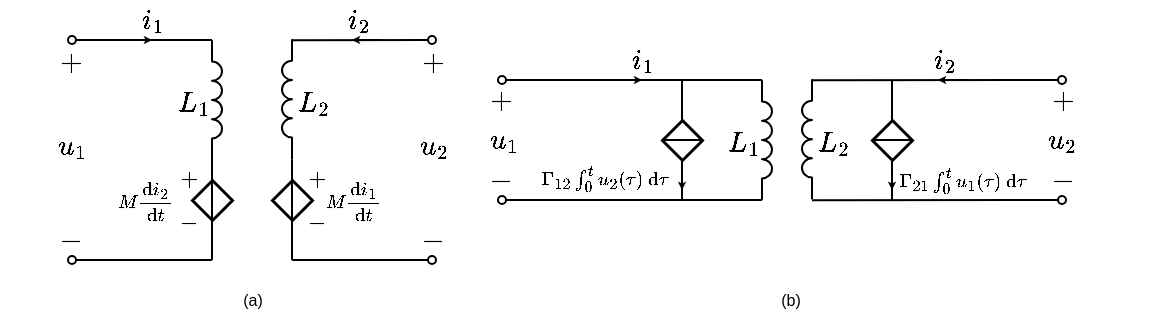 <mxfile version="17.2.1" type="device"><diagram id="jmqlm0HhhZJh8vBKHFbi" name="第 1 页"><mxGraphModel dx="377" dy="274" grid="1" gridSize="5" guides="1" tooltips="1" connect="1" arrows="1" fold="1" page="1" pageScale="1" pageWidth="827" pageHeight="1169" math="1" shadow="0"><root><mxCell id="0"/><mxCell id="1" parent="0"/><mxCell id="kNUYPOdIA7jgCpdeB7Ez-6" value="$$-$$" style="text;html=1;resizable=1;autosize=1;align=center;verticalAlign=middle;points=[];fillColor=none;strokeColor=none;rounded=0;movable=1;rotatable=1;deletable=1;editable=1;connectable=0;fontSize=10;" vertex="1" parent="1"><mxGeometry x="220.5" y="341.25" width="15" height="20" as="geometry"/></mxCell><mxCell id="kNUYPOdIA7jgCpdeB7Ez-7" value="$$+$$" style="text;html=1;resizable=1;autosize=1;align=center;verticalAlign=middle;points=[];fillColor=none;strokeColor=none;rounded=0;movable=1;rotatable=1;deletable=1;editable=1;connectable=0;fontSize=10;" vertex="1" parent="1"><mxGeometry x="220" y="318.75" width="16" height="20" as="geometry"/></mxCell><mxCell id="ceOopV47RiM-hP3MH-ES-18" value="$$i_2$$" style="text;html=1;resizable=1;autosize=1;align=center;verticalAlign=middle;points=[];fillColor=none;strokeColor=none;rounded=0;fontSize=12;connectable=1;movable=1;rotatable=1;deletable=1;editable=1;" parent="1" vertex="1"><mxGeometry x="305" y="240" width="15" height="20" as="geometry"/></mxCell><mxCell id="ceOopV47RiM-hP3MH-ES-17" value="$$i_1$$" style="text;html=1;resizable=1;autosize=1;align=center;verticalAlign=middle;points=[];fillColor=none;strokeColor=none;rounded=0;fontSize=12;connectable=1;movable=1;rotatable=1;deletable=1;editable=1;" parent="1" vertex="1"><mxGeometry x="200" y="240" width="20" height="20" as="geometry"/></mxCell><mxCell id="ceOopV47RiM-hP3MH-ES-1" value="" style="pointerEvents=1;verticalLabelPosition=bottom;shadow=0;dashed=0;align=center;html=1;verticalAlign=top;shape=mxgraph.electrical.inductors.inductor_3;direction=south;deletable=1;fixDash=0;snapToPoint=0;comic=0;sketch=0;strokeWidth=1;" parent="1" vertex="1"><mxGeometry x="240" y="260" width="5" height="60" as="geometry"/></mxCell><mxCell id="ceOopV47RiM-hP3MH-ES-2" value="" style="endArrow=none;html=1;rounded=0;startArrow=oval;startFill=0;endSize=4;startSize=4;deletable=1;fixDash=0;snapToPoint=0;" parent="1" edge="1"><mxGeometry width="50" height="50" relative="1" as="geometry"><mxPoint x="170" y="260" as="sourcePoint"/><mxPoint x="240" y="260" as="targetPoint"/></mxGeometry></mxCell><mxCell id="ceOopV47RiM-hP3MH-ES-3" value="" style="endArrow=none;html=1;rounded=0;startArrow=oval;startFill=0;endSize=4;startSize=4;deletable=1;fixDash=0;snapToPoint=0;" parent="1" edge="1"><mxGeometry width="50" height="50" relative="1" as="geometry"><mxPoint x="170" y="370" as="sourcePoint"/><mxPoint x="240" y="370" as="targetPoint"/></mxGeometry></mxCell><mxCell id="ceOopV47RiM-hP3MH-ES-5" value="" style="pointerEvents=1;verticalLabelPosition=bottom;shadow=0;dashed=0;align=center;html=1;verticalAlign=top;shape=mxgraph.electrical.inductors.inductor_3;direction=north;deletable=1;fixDash=0;snapToPoint=0;" parent="1" vertex="1"><mxGeometry x="275" y="259.58" width="5" height="60" as="geometry"/></mxCell><mxCell id="ceOopV47RiM-hP3MH-ES-6" value="" style="endArrow=none;html=1;rounded=0;startArrow=oval;startFill=0;endSize=4;startSize=4;deletable=1;fixDash=0;snapToPoint=0;" parent="1" edge="1"><mxGeometry width="50" height="50" relative="1" as="geometry"><mxPoint x="350" y="260" as="sourcePoint"/><mxPoint x="280" y="260.08" as="targetPoint"/></mxGeometry></mxCell><mxCell id="ceOopV47RiM-hP3MH-ES-7" value="" style="endArrow=none;html=1;rounded=0;startArrow=oval;startFill=0;endSize=4;startSize=4;deletable=1;fixDash=0;snapToPoint=0;" parent="1" edge="1"><mxGeometry width="50" height="50" relative="1" as="geometry"><mxPoint x="350" y="370" as="sourcePoint"/><mxPoint x="280" y="370.0" as="targetPoint"/></mxGeometry></mxCell><mxCell id="ceOopV47RiM-hP3MH-ES-15" value="" style="endArrow=classic;html=1;rounded=0;fontSize=12;startSize=4;endSize=1;strokeWidth=1;jumpSize=6;" parent="1" edge="1"><mxGeometry width="50" height="50" relative="1" as="geometry"><mxPoint x="325" y="260" as="sourcePoint"/><mxPoint x="310" y="260" as="targetPoint"/></mxGeometry></mxCell><mxCell id="ceOopV47RiM-hP3MH-ES-16" value="" style="endArrow=classic;html=1;rounded=0;fontSize=12;startSize=4;endSize=1;strokeWidth=1;jumpSize=6;" parent="1" edge="1"><mxGeometry width="50" height="50" relative="1" as="geometry"><mxPoint x="195" y="260" as="sourcePoint"/><mxPoint x="210" y="260" as="targetPoint"/></mxGeometry></mxCell><mxCell id="ceOopV47RiM-hP3MH-ES-22" value="$$L_1$$" style="text;html=1;resizable=1;autosize=1;align=center;verticalAlign=middle;points=[];fillColor=none;strokeColor=none;rounded=0;fontSize=12;connectable=1;movable=1;rotatable=1;deletable=1;editable=1;" parent="1" vertex="1"><mxGeometry x="220" y="281" width="20" height="20" as="geometry"/></mxCell><mxCell id="ceOopV47RiM-hP3MH-ES-23" value="$$L_2$$" style="text;html=1;resizable=1;autosize=1;align=center;verticalAlign=middle;points=[];fillColor=none;strokeColor=none;rounded=0;fontSize=12;connectable=1;movable=1;rotatable=1;deletable=1;editable=1;" parent="1" vertex="1"><mxGeometry x="280" y="281" width="20" height="20" as="geometry"/></mxCell><mxCell id="kNUYPOdIA7jgCpdeB7Ez-1" value="$$M\frac{\mathrm{d}i_2}{\mathrm{d}t}$$" style="text;html=1;resizable=1;autosize=1;align=center;verticalAlign=middle;points=[];fillColor=none;strokeColor=none;rounded=0;fontSize=8;movable=1;rotatable=1;deletable=1;editable=1;connectable=1;" vertex="1" parent="1"><mxGeometry x="190.5" y="322.5" width="30" height="35" as="geometry"/></mxCell><mxCell id="kNUYPOdIA7jgCpdeB7Ez-2" value="" style="pointerEvents=1;verticalLabelPosition=bottom;shadow=0;dashed=0;align=center;html=1;verticalAlign=top;shape=mxgraph.electrical.signal_sources.source;aspect=fixed;points=[[0.5,0,0],[1,0.5,0],[0.5,1,0],[0,0.5,0]];elSignalType=none;elSourceType=dependent;strokeWidth=1.5;" vertex="1" parent="1"><mxGeometry x="230" y="330" width="20" height="20" as="geometry"/></mxCell><mxCell id="kNUYPOdIA7jgCpdeB7Ez-3" value="" style="endArrow=none;html=1;rounded=0;fontSize=12;startSize=4;endSize=1;strokeWidth=1;jumpStyle=none;jumpSize=6;entryX=0.5;entryY=0;entryDx=0;entryDy=0;entryPerimeter=0;exitX=0.5;exitY=1;exitDx=0;exitDy=0;exitPerimeter=0;" edge="1" parent="1" source="kNUYPOdIA7jgCpdeB7Ez-2" target="kNUYPOdIA7jgCpdeB7Ez-2"><mxGeometry width="50" height="50" relative="1" as="geometry"><mxPoint x="210" y="345" as="sourcePoint"/><mxPoint x="270" y="275" as="targetPoint"/></mxGeometry></mxCell><mxCell id="kNUYPOdIA7jgCpdeB7Ez-4" value="" style="endArrow=none;html=1;rounded=0;entryX=1;entryY=1;entryDx=0;entryDy=0;entryPerimeter=0;exitX=0.5;exitY=0;exitDx=0;exitDy=0;exitPerimeter=0;" edge="1" parent="1" source="kNUYPOdIA7jgCpdeB7Ez-2" target="ceOopV47RiM-hP3MH-ES-1"><mxGeometry width="50" height="50" relative="1" as="geometry"><mxPoint x="250" y="360" as="sourcePoint"/><mxPoint x="300" y="310" as="targetPoint"/></mxGeometry></mxCell><mxCell id="kNUYPOdIA7jgCpdeB7Ez-5" value="" style="endArrow=none;html=1;rounded=0;entryX=0.5;entryY=1;entryDx=0;entryDy=0;entryPerimeter=0;" edge="1" parent="1" target="kNUYPOdIA7jgCpdeB7Ez-2"><mxGeometry width="50" height="50" relative="1" as="geometry"><mxPoint x="240" y="370" as="sourcePoint"/><mxPoint x="290" y="320" as="targetPoint"/></mxGeometry></mxCell><mxCell id="kNUYPOdIA7jgCpdeB7Ez-8" value="$$+$$" style="text;html=1;resizable=1;autosize=1;align=center;verticalAlign=middle;points=[];fillColor=none;strokeColor=none;rounded=0;fontSize=12;movable=1;rotatable=1;deletable=1;editable=1;connectable=0;fixDash=0;snapToPoint=0;" vertex="1" parent="1"><mxGeometry x="157.5" y="261" width="22.5" height="20" as="geometry"/></mxCell><mxCell id="kNUYPOdIA7jgCpdeB7Ez-9" value="$$-$$" style="text;html=1;resizable=1;autosize=1;align=center;verticalAlign=middle;points=[];fillColor=none;strokeColor=none;rounded=0;fontSize=12;movable=1;rotatable=1;deletable=1;editable=1;connectable=0;fixDash=0;snapToPoint=0;" vertex="1" parent="1"><mxGeometry x="159.5" y="350" width="18.5" height="20" as="geometry"/></mxCell><mxCell id="kNUYPOdIA7jgCpdeB7Ez-10" value="$$u_1$$" style="text;html=1;resizable=1;autosize=1;align=center;verticalAlign=middle;points=[];fillColor=none;strokeColor=none;rounded=0;fontSize=12;movable=1;rotatable=1;deletable=1;editable=1;connectable=0;fixDash=0;snapToPoint=0;" vertex="1" parent="1"><mxGeometry x="160" y="302.5" width="20" height="20" as="geometry"/></mxCell><mxCell id="kNUYPOdIA7jgCpdeB7Ez-11" value="$$-$$" style="text;html=1;resizable=1;autosize=1;align=center;verticalAlign=middle;points=[];fillColor=none;strokeColor=none;rounded=0;movable=1;rotatable=1;deletable=1;editable=1;connectable=0;fontSize=10;" vertex="1" parent="1"><mxGeometry x="284.5" y="341.25" width="15" height="20" as="geometry"/></mxCell><mxCell id="kNUYPOdIA7jgCpdeB7Ez-12" value="$$+$$" style="text;html=1;resizable=1;autosize=1;align=center;verticalAlign=middle;points=[];fillColor=none;strokeColor=none;rounded=0;movable=1;rotatable=1;deletable=1;editable=1;connectable=0;fontSize=10;" vertex="1" parent="1"><mxGeometry x="284" y="318.75" width="16" height="20" as="geometry"/></mxCell><mxCell id="kNUYPOdIA7jgCpdeB7Ez-13" value="$$M\frac{\mathrm{d}i_1}{\mathrm{d}t}$$" style="text;html=1;resizable=1;autosize=1;align=center;verticalAlign=middle;points=[];fillColor=none;strokeColor=none;rounded=0;fontSize=8;movable=1;rotatable=1;deletable=1;editable=1;connectable=1;" vertex="1" parent="1"><mxGeometry x="290" y="330" width="40" height="20" as="geometry"/></mxCell><mxCell id="kNUYPOdIA7jgCpdeB7Ez-14" value="" style="pointerEvents=1;verticalLabelPosition=bottom;shadow=0;dashed=0;align=center;html=1;verticalAlign=top;shape=mxgraph.electrical.signal_sources.source;aspect=fixed;points=[[0.5,0,0],[1,0.5,0],[0.5,1,0],[0,0.5,0]];elSignalType=none;elSourceType=dependent;strokeWidth=1.5;" vertex="1" parent="1"><mxGeometry x="270" y="330" width="20" height="20" as="geometry"/></mxCell><mxCell id="kNUYPOdIA7jgCpdeB7Ez-15" value="" style="endArrow=none;html=1;rounded=0;fontSize=12;startSize=4;endSize=1;strokeWidth=1;jumpStyle=none;jumpSize=6;entryX=0.5;entryY=0;entryDx=0;entryDy=0;entryPerimeter=0;exitX=0.5;exitY=1;exitDx=0;exitDy=0;exitPerimeter=0;" edge="1" parent="1" source="kNUYPOdIA7jgCpdeB7Ez-14" target="kNUYPOdIA7jgCpdeB7Ez-14"><mxGeometry width="50" height="50" relative="1" as="geometry"><mxPoint x="289.5" y="340.63" as="sourcePoint"/><mxPoint x="349.5" y="270.63" as="targetPoint"/></mxGeometry></mxCell><mxCell id="kNUYPOdIA7jgCpdeB7Ez-16" value="" style="endArrow=none;html=1;rounded=0;entryX=0;entryY=1;entryDx=0;entryDy=0;entryPerimeter=0;exitX=0.5;exitY=0;exitDx=0;exitDy=0;exitPerimeter=0;" edge="1" parent="1" source="kNUYPOdIA7jgCpdeB7Ez-14" target="ceOopV47RiM-hP3MH-ES-5"><mxGeometry width="50" height="50" relative="1" as="geometry"><mxPoint x="329.5" y="355.63" as="sourcePoint"/><mxPoint x="319.5" y="315.63" as="targetPoint"/></mxGeometry></mxCell><mxCell id="kNUYPOdIA7jgCpdeB7Ez-17" value="" style="endArrow=none;html=1;rounded=0;entryX=0.5;entryY=1;entryDx=0;entryDy=0;entryPerimeter=0;" edge="1" parent="1" target="kNUYPOdIA7jgCpdeB7Ez-14"><mxGeometry width="50" height="50" relative="1" as="geometry"><mxPoint x="280" y="370" as="sourcePoint"/><mxPoint x="369.5" y="315.63" as="targetPoint"/></mxGeometry></mxCell><mxCell id="kNUYPOdIA7jgCpdeB7Ez-18" value="$$+$$" style="text;html=1;resizable=1;autosize=1;align=center;verticalAlign=middle;points=[];fillColor=none;strokeColor=none;rounded=0;fontSize=12;movable=1;rotatable=1;deletable=1;editable=1;connectable=0;fixDash=0;snapToPoint=0;" vertex="1" parent="1"><mxGeometry x="339" y="261" width="22.5" height="20" as="geometry"/></mxCell><mxCell id="kNUYPOdIA7jgCpdeB7Ez-19" value="$$-$$" style="text;html=1;resizable=1;autosize=1;align=center;verticalAlign=middle;points=[];fillColor=none;strokeColor=none;rounded=0;fontSize=12;movable=1;rotatable=1;deletable=1;editable=1;connectable=0;fixDash=0;snapToPoint=0;" vertex="1" parent="1"><mxGeometry x="341" y="350" width="18.5" height="20" as="geometry"/></mxCell><mxCell id="kNUYPOdIA7jgCpdeB7Ez-20" value="$$u_2$$" style="text;html=1;resizable=1;autosize=1;align=center;verticalAlign=middle;points=[];fillColor=none;strokeColor=none;rounded=0;fontSize=12;movable=1;rotatable=1;deletable=1;editable=1;connectable=0;fixDash=0;snapToPoint=0;" vertex="1" parent="1"><mxGeometry x="341" y="302.5" width="20" height="20" as="geometry"/></mxCell><mxCell id="kNUYPOdIA7jgCpdeB7Ez-21" value="(a)" style="text;html=1;align=center;verticalAlign=middle;resizable=0;points=[];autosize=1;strokeColor=none;fillColor=none;fontSize=8;" vertex="1" parent="1"><mxGeometry x="245" y="380" width="30" height="20" as="geometry"/></mxCell><mxCell id="kNUYPOdIA7jgCpdeB7Ez-24" value="$$i_2$$" style="text;html=1;resizable=1;autosize=1;align=center;verticalAlign=middle;points=[];fillColor=none;strokeColor=none;rounded=0;fontSize=12;connectable=1;movable=1;rotatable=1;deletable=1;editable=1;" vertex="1" parent="1"><mxGeometry x="598" y="260" width="15" height="20" as="geometry"/></mxCell><mxCell id="kNUYPOdIA7jgCpdeB7Ez-25" value="$$i_1$$" style="text;html=1;resizable=1;autosize=1;align=center;verticalAlign=middle;points=[];fillColor=none;strokeColor=none;rounded=0;fontSize=12;connectable=1;movable=1;rotatable=1;deletable=1;editable=1;" vertex="1" parent="1"><mxGeometry x="445" y="260" width="20" height="20" as="geometry"/></mxCell><mxCell id="kNUYPOdIA7jgCpdeB7Ez-26" value="" style="pointerEvents=1;verticalLabelPosition=bottom;shadow=0;dashed=0;align=center;html=1;verticalAlign=top;shape=mxgraph.electrical.inductors.inductor_3;direction=south;deletable=1;fixDash=0;snapToPoint=0;comic=0;sketch=0;strokeWidth=1;" vertex="1" parent="1"><mxGeometry x="515" y="280" width="5" height="60" as="geometry"/></mxCell><mxCell id="kNUYPOdIA7jgCpdeB7Ez-27" value="" style="endArrow=none;html=1;rounded=0;startArrow=oval;startFill=0;endSize=4;startSize=4;deletable=1;fixDash=0;snapToPoint=0;" edge="1" parent="1"><mxGeometry width="50" height="50" relative="1" as="geometry"><mxPoint x="385" y="280" as="sourcePoint"/><mxPoint x="515" y="280" as="targetPoint"/></mxGeometry></mxCell><mxCell id="kNUYPOdIA7jgCpdeB7Ez-28" value="" style="endArrow=none;html=1;rounded=0;startArrow=oval;startFill=0;endSize=4;startSize=4;deletable=1;fixDash=0;snapToPoint=0;entryX=1;entryY=1;entryDx=0;entryDy=0;entryPerimeter=0;" edge="1" parent="1" target="kNUYPOdIA7jgCpdeB7Ez-26"><mxGeometry width="50" height="50" relative="1" as="geometry"><mxPoint x="385" y="340" as="sourcePoint"/><mxPoint x="514" y="355" as="targetPoint"/></mxGeometry></mxCell><mxCell id="kNUYPOdIA7jgCpdeB7Ez-29" value="" style="pointerEvents=1;verticalLabelPosition=bottom;shadow=0;dashed=0;align=center;html=1;verticalAlign=top;shape=mxgraph.electrical.inductors.inductor_3;direction=north;deletable=1;fixDash=0;snapToPoint=0;" vertex="1" parent="1"><mxGeometry x="535" y="279.58" width="5" height="60" as="geometry"/></mxCell><mxCell id="kNUYPOdIA7jgCpdeB7Ez-30" value="" style="endArrow=none;html=1;rounded=0;startArrow=oval;startFill=0;endSize=4;startSize=4;deletable=1;fixDash=0;snapToPoint=0;" edge="1" parent="1"><mxGeometry width="50" height="50" relative="1" as="geometry"><mxPoint x="665" y="280" as="sourcePoint"/><mxPoint x="540" y="280.08" as="targetPoint"/></mxGeometry></mxCell><mxCell id="kNUYPOdIA7jgCpdeB7Ez-32" value="" style="endArrow=classic;html=1;rounded=0;fontSize=12;startSize=4;endSize=1;strokeWidth=1;jumpSize=6;" edge="1" parent="1"><mxGeometry width="50" height="50" relative="1" as="geometry"><mxPoint x="618" y="280" as="sourcePoint"/><mxPoint x="603" y="280" as="targetPoint"/></mxGeometry></mxCell><mxCell id="kNUYPOdIA7jgCpdeB7Ez-33" value="" style="endArrow=classic;html=1;rounded=0;fontSize=12;startSize=4;endSize=1;strokeWidth=1;jumpSize=6;" edge="1" parent="1"><mxGeometry width="50" height="50" relative="1" as="geometry"><mxPoint x="440" y="280" as="sourcePoint"/><mxPoint x="455" y="280" as="targetPoint"/></mxGeometry></mxCell><mxCell id="kNUYPOdIA7jgCpdeB7Ez-34" value="$$L_1$$" style="text;html=1;resizable=1;autosize=1;align=center;verticalAlign=middle;points=[];fillColor=none;strokeColor=none;rounded=0;fontSize=12;connectable=1;movable=1;rotatable=1;deletable=1;editable=1;" vertex="1" parent="1"><mxGeometry x="495" y="301" width="20" height="20" as="geometry"/></mxCell><mxCell id="kNUYPOdIA7jgCpdeB7Ez-35" value="$$L_2$$" style="text;html=1;resizable=1;autosize=1;align=center;verticalAlign=middle;points=[];fillColor=none;strokeColor=none;rounded=0;fontSize=12;connectable=1;movable=1;rotatable=1;deletable=1;editable=1;" vertex="1" parent="1"><mxGeometry x="540" y="301" width="20" height="20" as="geometry"/></mxCell><mxCell id="kNUYPOdIA7jgCpdeB7Ez-36" value="\(\Gamma_{12} \int_{0}^{t} u_{2}(\tau) \mathrm{~d} \tau\)" style="text;html=1;resizable=1;autosize=1;align=center;verticalAlign=middle;points=[];fillColor=none;strokeColor=none;rounded=0;fontSize=8;movable=1;rotatable=1;deletable=1;editable=1;connectable=0;" vertex="1" parent="1"><mxGeometry x="400" y="318.75" width="72" height="20" as="geometry"/></mxCell><mxCell id="kNUYPOdIA7jgCpdeB7Ez-37" value="" style="pointerEvents=1;verticalLabelPosition=bottom;shadow=0;dashed=0;align=center;html=1;verticalAlign=top;shape=mxgraph.electrical.signal_sources.source;aspect=fixed;points=[[0.5,0,0],[1,0.5,0],[0.5,1,0],[0,0.5,0]];elSignalType=none;elSourceType=dependent;strokeWidth=1.5;direction=south;" vertex="1" parent="1"><mxGeometry x="465" y="300" width="20" height="20" as="geometry"/></mxCell><mxCell id="kNUYPOdIA7jgCpdeB7Ez-38" value="" style="endArrow=none;html=1;rounded=0;fontSize=12;startSize=4;endSize=1;strokeWidth=1;jumpStyle=none;jumpSize=6;entryX=0.5;entryY=0;entryDx=0;entryDy=0;entryPerimeter=0;exitX=0.5;exitY=1;exitDx=0;exitDy=0;exitPerimeter=0;" edge="1" parent="1" source="kNUYPOdIA7jgCpdeB7Ez-37" target="kNUYPOdIA7jgCpdeB7Ez-37"><mxGeometry width="50" height="50" relative="1" as="geometry"><mxPoint x="445" y="314.58" as="sourcePoint"/><mxPoint x="505" y="244.58" as="targetPoint"/></mxGeometry></mxCell><mxCell id="kNUYPOdIA7jgCpdeB7Ez-39" value="" style="endArrow=none;html=1;rounded=0;exitX=0;exitY=0.5;exitDx=0;exitDy=0;exitPerimeter=0;" edge="1" parent="1" source="kNUYPOdIA7jgCpdeB7Ez-37"><mxGeometry width="50" height="50" relative="1" as="geometry"><mxPoint x="485" y="329.58" as="sourcePoint"/><mxPoint x="475" y="280" as="targetPoint"/></mxGeometry></mxCell><mxCell id="kNUYPOdIA7jgCpdeB7Ez-40" value="" style="endArrow=none;html=1;rounded=0;entryX=1;entryY=0.5;entryDx=0;entryDy=0;entryPerimeter=0;" edge="1" parent="1" target="kNUYPOdIA7jgCpdeB7Ez-37"><mxGeometry width="50" height="50" relative="1" as="geometry"><mxPoint x="475" y="340" as="sourcePoint"/><mxPoint x="570" y="340" as="targetPoint"/></mxGeometry></mxCell><mxCell id="kNUYPOdIA7jgCpdeB7Ez-41" value="$$+$$" style="text;html=1;resizable=1;autosize=1;align=center;verticalAlign=middle;points=[];fillColor=none;strokeColor=none;rounded=0;fontSize=12;movable=1;rotatable=1;deletable=1;editable=1;connectable=0;fixDash=0;snapToPoint=0;" vertex="1" parent="1"><mxGeometry x="373" y="280" width="22.5" height="20" as="geometry"/></mxCell><mxCell id="kNUYPOdIA7jgCpdeB7Ez-42" value="$$-$$" style="text;html=1;resizable=1;autosize=1;align=center;verticalAlign=middle;points=[];fillColor=none;strokeColor=none;rounded=0;fontSize=12;movable=1;rotatable=1;deletable=1;editable=1;connectable=0;fixDash=0;snapToPoint=0;" vertex="1" parent="1"><mxGeometry x="375" y="320" width="18.5" height="20" as="geometry"/></mxCell><mxCell id="kNUYPOdIA7jgCpdeB7Ez-43" value="$$u_1$$" style="text;html=1;resizable=1;autosize=1;align=center;verticalAlign=middle;points=[];fillColor=none;strokeColor=none;rounded=0;fontSize=12;movable=1;rotatable=1;deletable=1;editable=1;connectable=0;fixDash=0;snapToPoint=0;" vertex="1" parent="1"><mxGeometry x="375.5" y="299.58" width="20" height="20" as="geometry"/></mxCell><mxCell id="kNUYPOdIA7jgCpdeB7Ez-54" value="" style="endArrow=classic;html=1;rounded=0;fontSize=12;startSize=4;endSize=1;strokeWidth=1;jumpSize=6;" edge="1" parent="1"><mxGeometry width="50" height="50" relative="1" as="geometry"><mxPoint x="475" y="325" as="sourcePoint"/><mxPoint x="475" y="335" as="targetPoint"/></mxGeometry></mxCell><mxCell id="kNUYPOdIA7jgCpdeB7Ez-55" value="" style="endArrow=none;html=1;rounded=0;startArrow=oval;startFill=0;endSize=4;startSize=4;deletable=1;fixDash=0;snapToPoint=0;" edge="1" parent="1"><mxGeometry width="50" height="50" relative="1" as="geometry"><mxPoint x="665" y="340" as="sourcePoint"/><mxPoint x="540" y="340.08" as="targetPoint"/></mxGeometry></mxCell><mxCell id="kNUYPOdIA7jgCpdeB7Ez-56" value="" style="pointerEvents=1;verticalLabelPosition=bottom;shadow=0;dashed=0;align=center;html=1;verticalAlign=top;shape=mxgraph.electrical.signal_sources.source;aspect=fixed;points=[[0.5,0,0],[1,0.5,0],[0.5,1,0],[0,0.5,0]];elSignalType=none;elSourceType=dependent;strokeWidth=1.5;direction=south;" vertex="1" parent="1"><mxGeometry x="570" y="300" width="20" height="20" as="geometry"/></mxCell><mxCell id="kNUYPOdIA7jgCpdeB7Ez-57" value="" style="endArrow=none;html=1;rounded=0;fontSize=12;startSize=4;endSize=1;strokeWidth=1;jumpStyle=none;jumpSize=6;entryX=0.5;entryY=0;entryDx=0;entryDy=0;entryPerimeter=0;exitX=0.5;exitY=1;exitDx=0;exitDy=0;exitPerimeter=0;" edge="1" parent="1" source="kNUYPOdIA7jgCpdeB7Ez-56" target="kNUYPOdIA7jgCpdeB7Ez-56"><mxGeometry width="50" height="50" relative="1" as="geometry"><mxPoint x="550" y="314.58" as="sourcePoint"/><mxPoint x="610" y="244.58" as="targetPoint"/></mxGeometry></mxCell><mxCell id="kNUYPOdIA7jgCpdeB7Ez-58" value="" style="endArrow=none;html=1;rounded=0;exitX=0;exitY=0.5;exitDx=0;exitDy=0;exitPerimeter=0;" edge="1" parent="1" source="kNUYPOdIA7jgCpdeB7Ez-56"><mxGeometry width="50" height="50" relative="1" as="geometry"><mxPoint x="590" y="329.58" as="sourcePoint"/><mxPoint x="580" y="280" as="targetPoint"/></mxGeometry></mxCell><mxCell id="kNUYPOdIA7jgCpdeB7Ez-59" value="" style="endArrow=none;html=1;rounded=0;entryX=1;entryY=0.5;entryDx=0;entryDy=0;entryPerimeter=0;" edge="1" parent="1" target="kNUYPOdIA7jgCpdeB7Ez-56"><mxGeometry width="50" height="50" relative="1" as="geometry"><mxPoint x="580" y="340" as="sourcePoint"/><mxPoint x="675" y="340" as="targetPoint"/></mxGeometry></mxCell><mxCell id="kNUYPOdIA7jgCpdeB7Ez-60" value="" style="endArrow=classic;html=1;rounded=0;fontSize=12;startSize=4;endSize=1;strokeWidth=1;jumpSize=6;" edge="1" parent="1"><mxGeometry width="50" height="50" relative="1" as="geometry"><mxPoint x="580" y="325" as="sourcePoint"/><mxPoint x="580" y="335" as="targetPoint"/></mxGeometry></mxCell><mxCell id="kNUYPOdIA7jgCpdeB7Ez-61" value="\(\Gamma_{21} \int_{0}^{t} u_{1}(\tau) \mathrm{~d} \tau\)" style="text;html=1;resizable=1;autosize=1;align=center;verticalAlign=middle;points=[];fillColor=none;strokeColor=none;rounded=0;fontSize=8;movable=1;rotatable=1;deletable=1;editable=1;connectable=0;" vertex="1" parent="1"><mxGeometry x="580" y="320" width="70" height="20" as="geometry"/></mxCell><mxCell id="kNUYPOdIA7jgCpdeB7Ez-62" value="$$+$$" style="text;html=1;resizable=1;autosize=1;align=center;verticalAlign=middle;points=[];fillColor=none;strokeColor=none;rounded=0;fontSize=12;movable=1;rotatable=1;deletable=1;editable=1;connectable=0;fixDash=0;snapToPoint=0;" vertex="1" parent="1"><mxGeometry x="654" y="280" width="22.5" height="20" as="geometry"/></mxCell><mxCell id="kNUYPOdIA7jgCpdeB7Ez-63" value="$$-$$" style="text;html=1;resizable=1;autosize=1;align=center;verticalAlign=middle;points=[];fillColor=none;strokeColor=none;rounded=0;fontSize=12;movable=1;rotatable=1;deletable=1;editable=1;connectable=0;fixDash=0;snapToPoint=0;" vertex="1" parent="1"><mxGeometry x="656" y="320" width="18.5" height="20" as="geometry"/></mxCell><mxCell id="kNUYPOdIA7jgCpdeB7Ez-64" value="$$u_2$$" style="text;html=1;resizable=1;autosize=1;align=center;verticalAlign=middle;points=[];fillColor=none;strokeColor=none;rounded=0;fontSize=12;movable=1;rotatable=1;deletable=1;editable=1;connectable=0;fixDash=0;snapToPoint=0;" vertex="1" parent="1"><mxGeometry x="655" y="299.58" width="20" height="20" as="geometry"/></mxCell><mxCell id="kNUYPOdIA7jgCpdeB7Ez-65" value="(b)" style="text;html=1;align=center;verticalAlign=middle;resizable=0;points=[];autosize=1;strokeColor=none;fillColor=none;fontSize=8;" vertex="1" parent="1"><mxGeometry x="516" y="380" width="25" height="20" as="geometry"/></mxCell></root></mxGraphModel></diagram></mxfile>